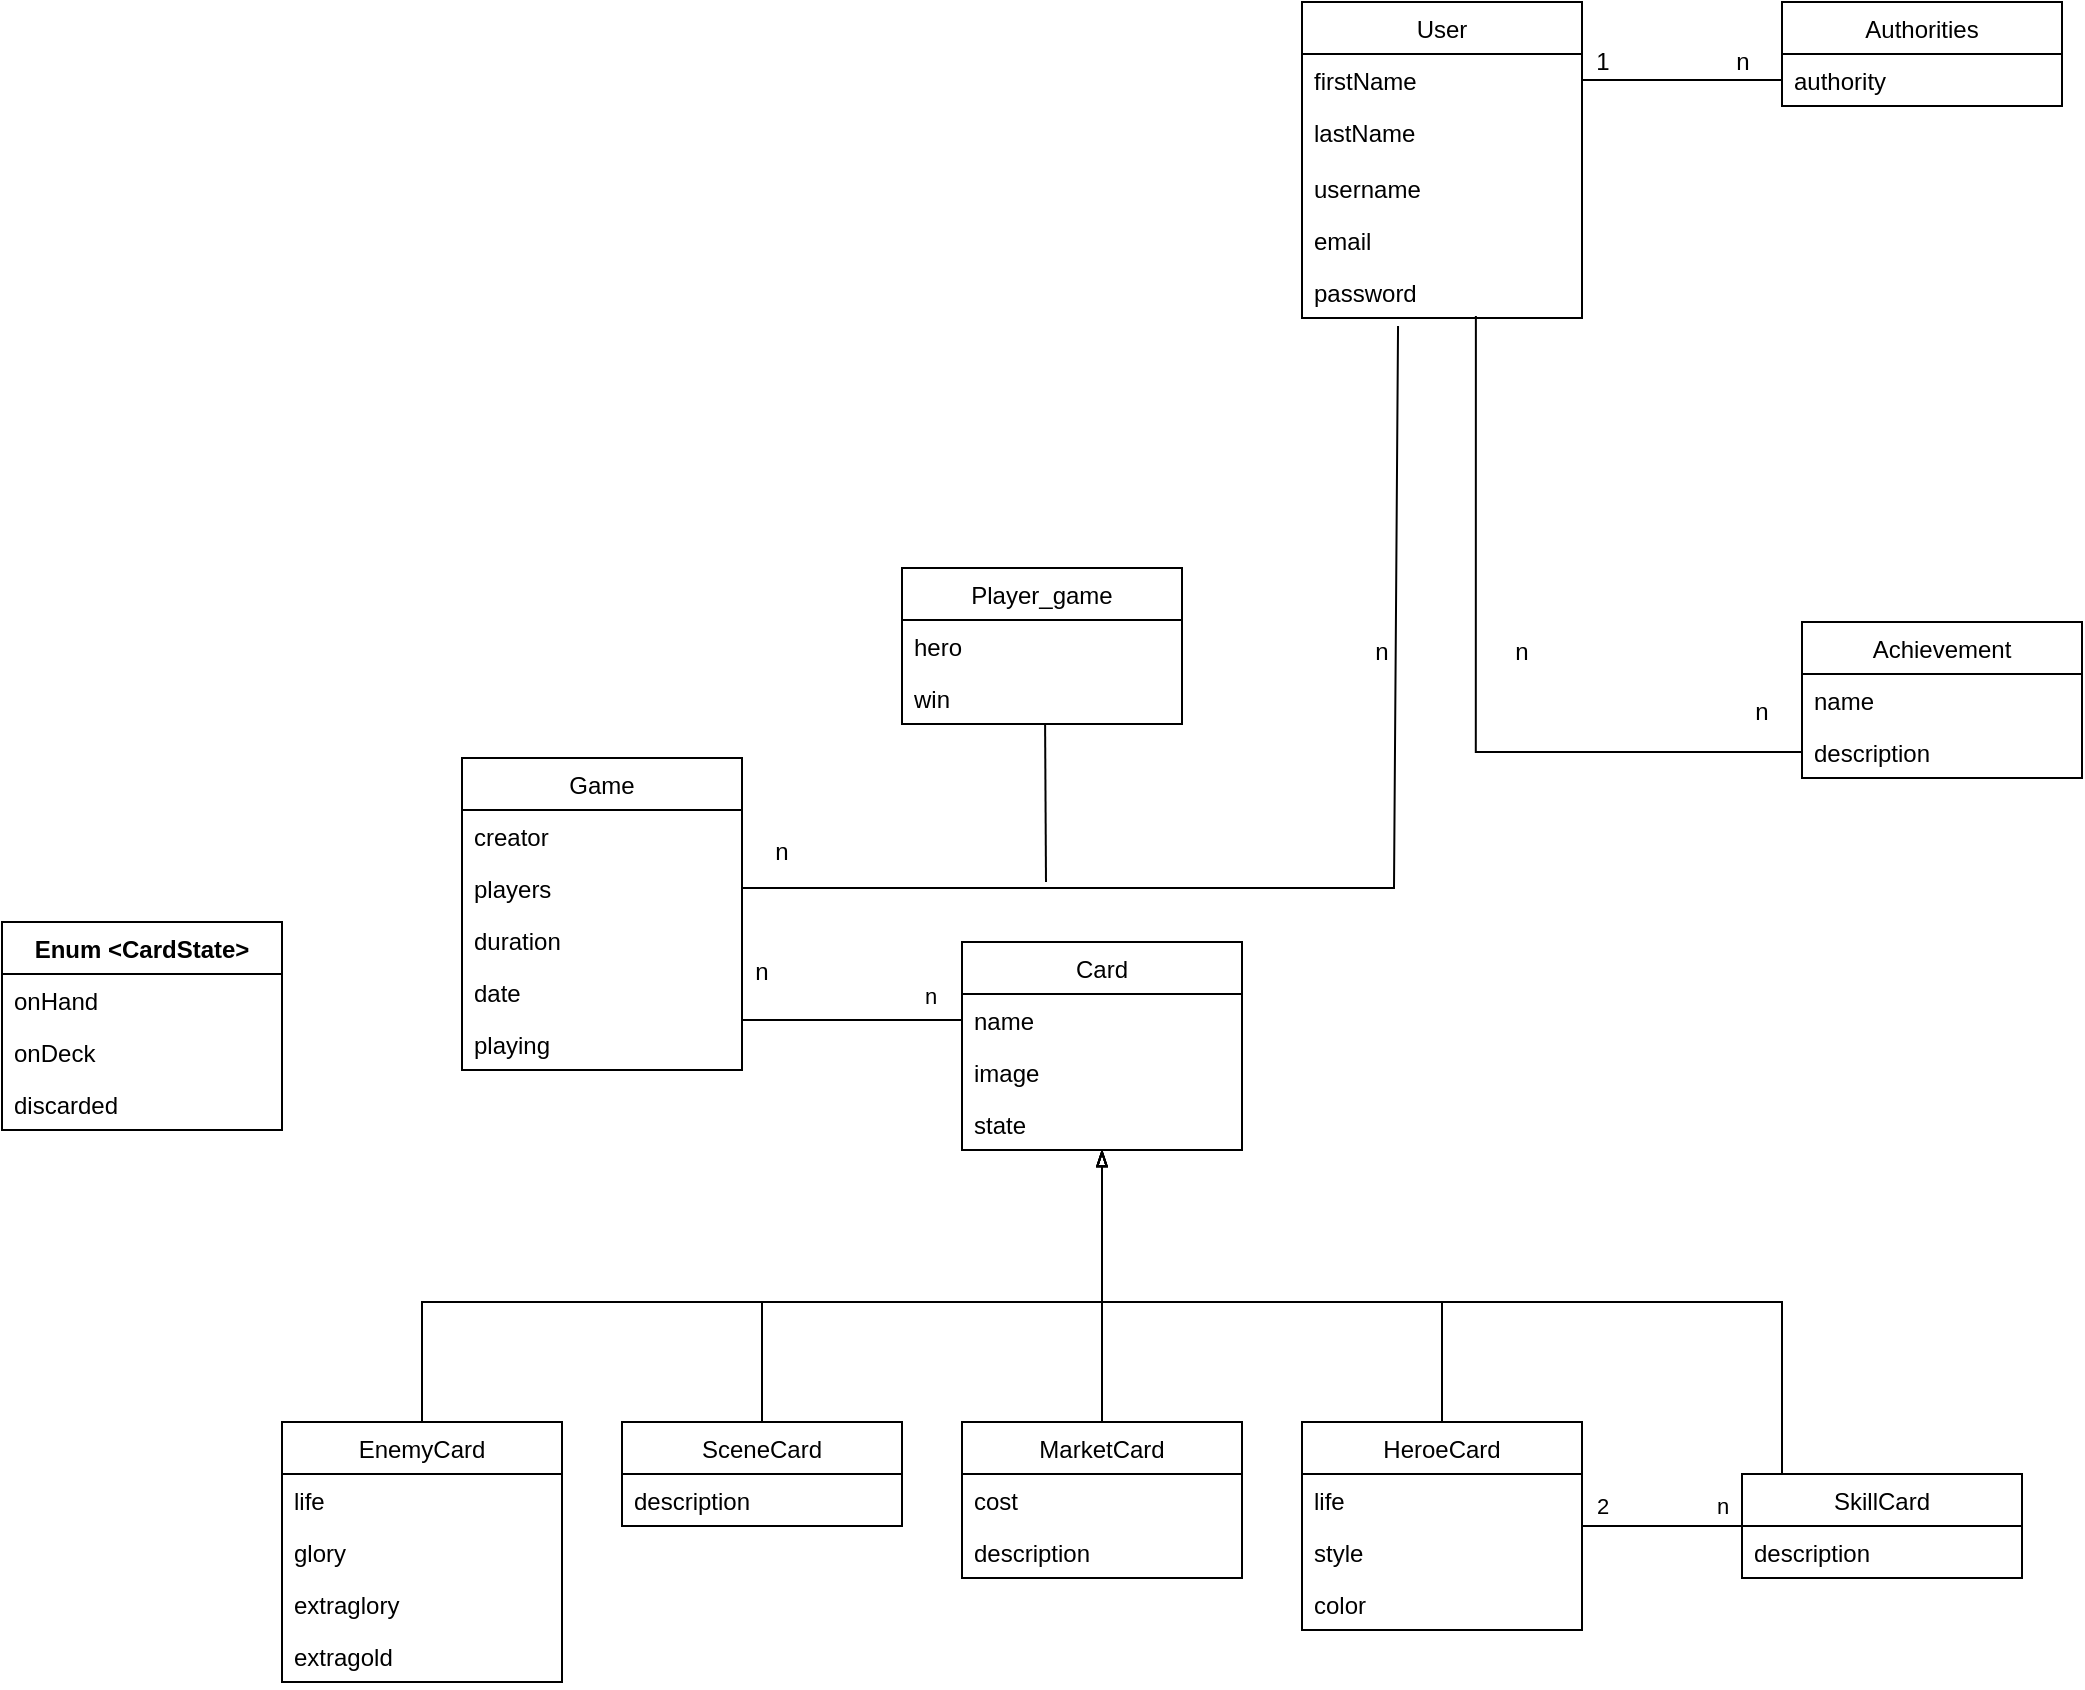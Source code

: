<mxfile version="15.8.6" type="device"><diagram id="5QW7dXuiNfjxBVD_iQNm" name="Page-1"><mxGraphModel dx="2236" dy="1938" grid="1" gridSize="10" guides="1" tooltips="1" connect="1" arrows="1" fold="1" page="1" pageScale="1" pageWidth="827" pageHeight="1169" math="0" shadow="0"><root><mxCell id="0"/><mxCell id="1" parent="0"/><mxCell id="kMzUIys20muueJnqYKSy-5" value="User" style="swimlane;fontStyle=0;childLayout=stackLayout;horizontal=1;startSize=26;fillColor=none;horizontalStack=0;resizeParent=1;resizeParentMax=0;resizeLast=0;collapsible=1;marginBottom=0;" parent="1" vertex="1"><mxGeometry x="40" y="-310" width="140" height="158" as="geometry"/></mxCell><mxCell id="kMzUIys20muueJnqYKSy-6" value="firstName" style="text;strokeColor=none;fillColor=none;align=left;verticalAlign=top;spacingLeft=4;spacingRight=4;overflow=hidden;rotatable=0;points=[[0,0.5],[1,0.5]];portConstraint=eastwest;" parent="kMzUIys20muueJnqYKSy-5" vertex="1"><mxGeometry y="26" width="140" height="26" as="geometry"/></mxCell><mxCell id="kMzUIys20muueJnqYKSy-7" value="lastName" style="text;strokeColor=none;fillColor=none;align=left;verticalAlign=top;spacingLeft=4;spacingRight=4;overflow=hidden;rotatable=0;points=[[0,0.5],[1,0.5]];portConstraint=eastwest;" parent="kMzUIys20muueJnqYKSy-5" vertex="1"><mxGeometry y="52" width="140" height="28" as="geometry"/></mxCell><mxCell id="kMzUIys20muueJnqYKSy-11" value="username" style="text;strokeColor=none;fillColor=none;align=left;verticalAlign=top;spacingLeft=4;spacingRight=4;overflow=hidden;rotatable=0;points=[[0,0.5],[1,0.5]];portConstraint=eastwest;" parent="kMzUIys20muueJnqYKSy-5" vertex="1"><mxGeometry y="80" width="140" height="26" as="geometry"/></mxCell><mxCell id="kMzUIys20muueJnqYKSy-12" value="email" style="text;strokeColor=none;fillColor=none;align=left;verticalAlign=top;spacingLeft=4;spacingRight=4;overflow=hidden;rotatable=0;points=[[0,0.5],[1,0.5]];portConstraint=eastwest;" parent="kMzUIys20muueJnqYKSy-5" vertex="1"><mxGeometry y="106" width="140" height="26" as="geometry"/></mxCell><mxCell id="kMzUIys20muueJnqYKSy-13" value="password" style="text;strokeColor=none;fillColor=none;align=left;verticalAlign=top;spacingLeft=4;spacingRight=4;overflow=hidden;rotatable=0;points=[[0,0.5],[1,0.5]];portConstraint=eastwest;" parent="kMzUIys20muueJnqYKSy-5" vertex="1"><mxGeometry y="132" width="140" height="26" as="geometry"/></mxCell><mxCell id="kMzUIys20muueJnqYKSy-56" value="Game" style="swimlane;fontStyle=0;childLayout=stackLayout;horizontal=1;startSize=26;fillColor=none;horizontalStack=0;resizeParent=1;resizeParentMax=0;resizeLast=0;collapsible=1;marginBottom=0;" parent="1" vertex="1"><mxGeometry x="-380" y="68" width="140" height="156" as="geometry"/></mxCell><mxCell id="kMzUIys20muueJnqYKSy-57" value="creator" style="text;strokeColor=none;fillColor=none;align=left;verticalAlign=top;spacingLeft=4;spacingRight=4;overflow=hidden;rotatable=0;points=[[0,0.5],[1,0.5]];portConstraint=eastwest;" parent="kMzUIys20muueJnqYKSy-56" vertex="1"><mxGeometry y="26" width="140" height="26" as="geometry"/></mxCell><mxCell id="kMzUIys20muueJnqYKSy-58" value="players" style="text;strokeColor=none;fillColor=none;align=left;verticalAlign=top;spacingLeft=4;spacingRight=4;overflow=hidden;rotatable=0;points=[[0,0.5],[1,0.5]];portConstraint=eastwest;" parent="kMzUIys20muueJnqYKSy-56" vertex="1"><mxGeometry y="52" width="140" height="26" as="geometry"/></mxCell><mxCell id="kMzUIys20muueJnqYKSy-69" value="duration" style="text;strokeColor=none;fillColor=none;align=left;verticalAlign=top;spacingLeft=4;spacingRight=4;overflow=hidden;rotatable=0;points=[[0,0.5],[1,0.5]];portConstraint=eastwest;" parent="kMzUIys20muueJnqYKSy-56" vertex="1"><mxGeometry y="78" width="140" height="26" as="geometry"/></mxCell><mxCell id="kMzUIys20muueJnqYKSy-70" value="date" style="text;strokeColor=none;fillColor=none;align=left;verticalAlign=top;spacingLeft=4;spacingRight=4;overflow=hidden;rotatable=0;points=[[0,0.5],[1,0.5]];portConstraint=eastwest;" parent="kMzUIys20muueJnqYKSy-56" vertex="1"><mxGeometry y="104" width="140" height="26" as="geometry"/></mxCell><mxCell id="V3T_LrGRhLhdjSliKFeT-54" value="playing" style="text;strokeColor=none;fillColor=none;align=left;verticalAlign=top;spacingLeft=4;spacingRight=4;overflow=hidden;rotatable=0;points=[[0,0.5],[1,0.5]];portConstraint=eastwest;" parent="kMzUIys20muueJnqYKSy-56" vertex="1"><mxGeometry y="130" width="140" height="26" as="geometry"/></mxCell><mxCell id="kMzUIys20muueJnqYKSy-75" value="" style="endArrow=none;html=1;rounded=0;exitX=0.343;exitY=1.154;exitDx=0;exitDy=0;exitPerimeter=0;endFill=0;" parent="1" source="kMzUIys20muueJnqYKSy-13" edge="1"><mxGeometry width="50" height="50" relative="1" as="geometry"><mxPoint x="85.96" y="1" as="sourcePoint"/><mxPoint x="-240" y="133" as="targetPoint"/><Array as="points"><mxPoint x="86" y="133"/></Array></mxGeometry></mxCell><mxCell id="V3T_LrGRhLhdjSliKFeT-11" value="Enum &lt;CardState&gt;" style="swimlane;fontStyle=1;childLayout=stackLayout;horizontal=1;startSize=26;fillColor=none;horizontalStack=0;resizeParent=1;resizeParentMax=0;resizeLast=0;collapsible=1;marginBottom=0;" parent="1" vertex="1"><mxGeometry x="-610" y="150" width="140" height="104" as="geometry"/></mxCell><mxCell id="V3T_LrGRhLhdjSliKFeT-12" value="onHand" style="text;strokeColor=none;fillColor=none;align=left;verticalAlign=top;spacingLeft=4;spacingRight=4;overflow=hidden;rotatable=0;points=[[0,0.5],[1,0.5]];portConstraint=eastwest;" parent="V3T_LrGRhLhdjSliKFeT-11" vertex="1"><mxGeometry y="26" width="140" height="26" as="geometry"/></mxCell><mxCell id="V3T_LrGRhLhdjSliKFeT-13" value="onDeck" style="text;strokeColor=none;fillColor=none;align=left;verticalAlign=top;spacingLeft=4;spacingRight=4;overflow=hidden;rotatable=0;points=[[0,0.5],[1,0.5]];portConstraint=eastwest;" parent="V3T_LrGRhLhdjSliKFeT-11" vertex="1"><mxGeometry y="52" width="140" height="26" as="geometry"/></mxCell><mxCell id="V3T_LrGRhLhdjSliKFeT-14" value="discarded" style="text;strokeColor=none;fillColor=none;align=left;verticalAlign=top;spacingLeft=4;spacingRight=4;overflow=hidden;rotatable=0;points=[[0,0.5],[1,0.5]];portConstraint=eastwest;" parent="V3T_LrGRhLhdjSliKFeT-11" vertex="1"><mxGeometry y="78" width="140" height="26" as="geometry"/></mxCell><mxCell id="V3T_LrGRhLhdjSliKFeT-18" style="edgeStyle=orthogonalEdgeStyle;rounded=0;orthogonalLoop=1;jettySize=auto;html=1;exitX=0.621;exitY=0.962;exitDx=0;exitDy=0;entryX=0;entryY=0.5;entryDx=0;entryDy=0;exitPerimeter=0;endArrow=none;endFill=0;" parent="1" source="kMzUIys20muueJnqYKSy-13" target="V3T_LrGRhLhdjSliKFeT-21" edge="1"><mxGeometry relative="1" as="geometry"><mxPoint x="130" as="sourcePoint"/><mxPoint x="130" y="120" as="targetPoint"/></mxGeometry></mxCell><mxCell id="V3T_LrGRhLhdjSliKFeT-19" value="Achievement" style="swimlane;fontStyle=0;childLayout=stackLayout;horizontal=1;startSize=26;fillColor=none;horizontalStack=0;resizeParent=1;resizeParentMax=0;resizeLast=0;collapsible=1;marginBottom=0;" parent="1" vertex="1"><mxGeometry x="290" width="140" height="78" as="geometry"/></mxCell><mxCell id="V3T_LrGRhLhdjSliKFeT-20" value="name" style="text;strokeColor=none;fillColor=none;align=left;verticalAlign=top;spacingLeft=4;spacingRight=4;overflow=hidden;rotatable=0;points=[[0,0.5],[1,0.5]];portConstraint=eastwest;" parent="V3T_LrGRhLhdjSliKFeT-19" vertex="1"><mxGeometry y="26" width="140" height="26" as="geometry"/></mxCell><mxCell id="V3T_LrGRhLhdjSliKFeT-21" value="description" style="text;strokeColor=none;fillColor=none;align=left;verticalAlign=top;spacingLeft=4;spacingRight=4;overflow=hidden;rotatable=0;points=[[0,0.5],[1,0.5]];portConstraint=eastwest;" parent="V3T_LrGRhLhdjSliKFeT-19" vertex="1"><mxGeometry y="52" width="140" height="26" as="geometry"/></mxCell><mxCell id="V3T_LrGRhLhdjSliKFeT-26" value="n" style="text;html=1;strokeColor=none;fillColor=none;align=center;verticalAlign=middle;whiteSpace=wrap;rounded=0;" parent="1" vertex="1"><mxGeometry x="140" width="20" height="30" as="geometry"/></mxCell><mxCell id="V3T_LrGRhLhdjSliKFeT-27" value="n" style="text;html=1;strokeColor=none;fillColor=none;align=center;verticalAlign=middle;whiteSpace=wrap;rounded=0;" parent="1" vertex="1"><mxGeometry x="260" y="30" width="20" height="30" as="geometry"/></mxCell><mxCell id="V3T_LrGRhLhdjSliKFeT-32" value="n" style="text;html=1;strokeColor=none;fillColor=none;align=center;verticalAlign=middle;whiteSpace=wrap;rounded=0;" parent="1" vertex="1"><mxGeometry x="-230" y="100" width="20" height="30" as="geometry"/></mxCell><mxCell id="V3T_LrGRhLhdjSliKFeT-33" value="n" style="text;html=1;strokeColor=none;fillColor=none;align=center;verticalAlign=middle;whiteSpace=wrap;rounded=0;" parent="1" vertex="1"><mxGeometry x="70" width="20" height="30" as="geometry"/></mxCell><mxCell id="V3T_LrGRhLhdjSliKFeT-46" value="Player_game" style="swimlane;fontStyle=0;childLayout=stackLayout;horizontal=1;startSize=26;fillColor=none;horizontalStack=0;resizeParent=1;resizeParentMax=0;resizeLast=0;collapsible=1;marginBottom=0;" parent="1" vertex="1"><mxGeometry x="-160" y="-27" width="140" height="78" as="geometry"/></mxCell><mxCell id="V3T_LrGRhLhdjSliKFeT-49" value="hero" style="text;strokeColor=none;fillColor=none;align=left;verticalAlign=top;spacingLeft=4;spacingRight=4;overflow=hidden;rotatable=0;points=[[0,0.5],[1,0.5]];portConstraint=eastwest;" parent="V3T_LrGRhLhdjSliKFeT-46" vertex="1"><mxGeometry y="26" width="140" height="26" as="geometry"/></mxCell><mxCell id="V3T_LrGRhLhdjSliKFeT-50" value="win" style="text;strokeColor=none;fillColor=none;align=left;verticalAlign=top;spacingLeft=4;spacingRight=4;overflow=hidden;rotatable=0;points=[[0,0.5],[1,0.5]];portConstraint=eastwest;" parent="V3T_LrGRhLhdjSliKFeT-46" vertex="1"><mxGeometry y="52" width="140" height="26" as="geometry"/></mxCell><mxCell id="V3T_LrGRhLhdjSliKFeT-58" value="" style="endArrow=none;html=1;rounded=0;endFill=0;" parent="1" target="6z1dCOskcpQBzx7gBo_v-13" edge="1"><mxGeometry width="50" height="50" relative="1" as="geometry"><mxPoint x="-240" y="199" as="sourcePoint"/><mxPoint x="-180" y="320" as="targetPoint"/><Array as="points"><mxPoint x="-200" y="199"/></Array></mxGeometry></mxCell><mxCell id="6z1dCOskcpQBzx7gBo_v-16" value="n" style="edgeLabel;html=1;align=center;verticalAlign=middle;resizable=0;points=[];" vertex="1" connectable="0" parent="V3T_LrGRhLhdjSliKFeT-58"><mxGeometry x="0.929" y="2" relative="1" as="geometry"><mxPoint x="-12" y="-10" as="offset"/></mxGeometry></mxCell><mxCell id="V3T_LrGRhLhdjSliKFeT-59" value="n" style="text;html=1;strokeColor=none;fillColor=none;align=center;verticalAlign=middle;whiteSpace=wrap;rounded=0;" parent="1" vertex="1"><mxGeometry x="-240" y="160" width="20" height="30" as="geometry"/></mxCell><mxCell id="tt07W1bUoJnQ5xhBazBZ-2" value="" style="endArrow=none;html=1;rounded=0;entryX=0.511;entryY=0.984;entryDx=0;entryDy=0;entryPerimeter=0;" parent="1" target="V3T_LrGRhLhdjSliKFeT-50" edge="1"><mxGeometry width="50" height="50" relative="1" as="geometry"><mxPoint x="-88" y="130" as="sourcePoint"/><mxPoint x="-30" y="110" as="targetPoint"/></mxGeometry></mxCell><mxCell id="6z1dCOskcpQBzx7gBo_v-1" value="Authorities" style="swimlane;fontStyle=0;childLayout=stackLayout;horizontal=1;startSize=26;fillColor=none;horizontalStack=0;resizeParent=1;resizeParentMax=0;resizeLast=0;collapsible=1;marginBottom=0;" vertex="1" parent="1"><mxGeometry x="280" y="-310" width="140" height="52" as="geometry"/></mxCell><mxCell id="6z1dCOskcpQBzx7gBo_v-3" value="authority" style="text;strokeColor=none;fillColor=none;align=left;verticalAlign=top;spacingLeft=4;spacingRight=4;overflow=hidden;rotatable=0;points=[[0,0.5],[1,0.5]];portConstraint=eastwest;" vertex="1" parent="6z1dCOskcpQBzx7gBo_v-1"><mxGeometry y="26" width="140" height="26" as="geometry"/></mxCell><mxCell id="6z1dCOskcpQBzx7gBo_v-5" style="edgeStyle=orthogonalEdgeStyle;rounded=0;orthogonalLoop=1;jettySize=auto;html=1;entryX=0;entryY=0.5;entryDx=0;entryDy=0;endArrow=none;endFill=0;" edge="1" parent="1" source="kMzUIys20muueJnqYKSy-6" target="6z1dCOskcpQBzx7gBo_v-3"><mxGeometry relative="1" as="geometry"/></mxCell><mxCell id="6z1dCOskcpQBzx7gBo_v-6" value="1" style="text;html=1;align=center;verticalAlign=middle;resizable=0;points=[];autosize=1;strokeColor=none;fillColor=none;" vertex="1" parent="1"><mxGeometry x="180" y="-290" width="20" height="20" as="geometry"/></mxCell><mxCell id="6z1dCOskcpQBzx7gBo_v-7" value="n" style="text;html=1;align=center;verticalAlign=middle;resizable=0;points=[];autosize=1;strokeColor=none;fillColor=none;" vertex="1" parent="1"><mxGeometry x="250" y="-290" width="20" height="20" as="geometry"/></mxCell><mxCell id="6z1dCOskcpQBzx7gBo_v-29" style="edgeStyle=orthogonalEdgeStyle;rounded=0;orthogonalLoop=1;jettySize=auto;html=1;entryX=0.5;entryY=0;entryDx=0;entryDy=0;endArrow=none;endFill=0;startArrow=blockThin;startFill=0;" edge="1" parent="1" source="6z1dCOskcpQBzx7gBo_v-12" target="6z1dCOskcpQBzx7gBo_v-17"><mxGeometry relative="1" as="geometry"><Array as="points"><mxPoint x="-60" y="340"/><mxPoint x="-400" y="340"/></Array></mxGeometry></mxCell><mxCell id="6z1dCOskcpQBzx7gBo_v-31" style="edgeStyle=orthogonalEdgeStyle;rounded=0;orthogonalLoop=1;jettySize=auto;html=1;entryX=0.5;entryY=0;entryDx=0;entryDy=0;startArrow=blockThin;startFill=0;endArrow=none;endFill=0;" edge="1" parent="1" source="6z1dCOskcpQBzx7gBo_v-12" target="6z1dCOskcpQBzx7gBo_v-23"><mxGeometry relative="1" as="geometry"/></mxCell><mxCell id="6z1dCOskcpQBzx7gBo_v-32" style="edgeStyle=orthogonalEdgeStyle;rounded=0;orthogonalLoop=1;jettySize=auto;html=1;entryX=0.5;entryY=0;entryDx=0;entryDy=0;startArrow=blockThin;startFill=0;endArrow=none;endFill=0;" edge="1" parent="1" source="6z1dCOskcpQBzx7gBo_v-12" target="6z1dCOskcpQBzx7gBo_v-21"><mxGeometry relative="1" as="geometry"><Array as="points"><mxPoint x="-60" y="340"/><mxPoint x="110" y="340"/></Array></mxGeometry></mxCell><mxCell id="6z1dCOskcpQBzx7gBo_v-33" style="edgeStyle=orthogonalEdgeStyle;rounded=0;orthogonalLoop=1;jettySize=auto;html=1;entryX=0.5;entryY=0;entryDx=0;entryDy=0;startArrow=blockThin;startFill=0;endArrow=none;endFill=0;" edge="1" parent="1" source="6z1dCOskcpQBzx7gBo_v-12" target="6z1dCOskcpQBzx7gBo_v-27"><mxGeometry relative="1" as="geometry"><Array as="points"><mxPoint x="-60" y="340"/><mxPoint x="280" y="340"/></Array></mxGeometry></mxCell><mxCell id="6z1dCOskcpQBzx7gBo_v-45" style="edgeStyle=orthogonalEdgeStyle;rounded=0;orthogonalLoop=1;jettySize=auto;html=1;entryX=0.5;entryY=0;entryDx=0;entryDy=0;startArrow=blockThin;startFill=0;endArrow=none;endFill=0;" edge="1" parent="1" source="6z1dCOskcpQBzx7gBo_v-12" target="6z1dCOskcpQBzx7gBo_v-25"><mxGeometry relative="1" as="geometry"><Array as="points"><mxPoint x="-60" y="340"/><mxPoint x="-230" y="340"/></Array></mxGeometry></mxCell><mxCell id="6z1dCOskcpQBzx7gBo_v-12" value="Card" style="swimlane;fontStyle=0;childLayout=stackLayout;horizontal=1;startSize=26;fillColor=none;horizontalStack=0;resizeParent=1;resizeParentMax=0;resizeLast=0;collapsible=1;marginBottom=0;" vertex="1" parent="1"><mxGeometry x="-130" y="160" width="140" height="104" as="geometry"/></mxCell><mxCell id="6z1dCOskcpQBzx7gBo_v-13" value="name" style="text;strokeColor=none;fillColor=none;align=left;verticalAlign=top;spacingLeft=4;spacingRight=4;overflow=hidden;rotatable=0;points=[[0,0.5],[1,0.5]];portConstraint=eastwest;" vertex="1" parent="6z1dCOskcpQBzx7gBo_v-12"><mxGeometry y="26" width="140" height="26" as="geometry"/></mxCell><mxCell id="6z1dCOskcpQBzx7gBo_v-14" value="image" style="text;strokeColor=none;fillColor=none;align=left;verticalAlign=top;spacingLeft=4;spacingRight=4;overflow=hidden;rotatable=0;points=[[0,0.5],[1,0.5]];portConstraint=eastwest;" vertex="1" parent="6z1dCOskcpQBzx7gBo_v-12"><mxGeometry y="52" width="140" height="26" as="geometry"/></mxCell><mxCell id="6z1dCOskcpQBzx7gBo_v-57" value="state" style="text;strokeColor=none;fillColor=none;align=left;verticalAlign=top;spacingLeft=4;spacingRight=4;overflow=hidden;rotatable=0;points=[[0,0.5],[1,0.5]];portConstraint=eastwest;" vertex="1" parent="6z1dCOskcpQBzx7gBo_v-12"><mxGeometry y="78" width="140" height="26" as="geometry"/></mxCell><mxCell id="6z1dCOskcpQBzx7gBo_v-17" value="EnemyCard" style="swimlane;fontStyle=0;childLayout=stackLayout;horizontal=1;startSize=26;fillColor=none;horizontalStack=0;resizeParent=1;resizeParentMax=0;resizeLast=0;collapsible=1;marginBottom=0;" vertex="1" parent="1"><mxGeometry x="-470" y="400" width="140" height="130" as="geometry"/></mxCell><mxCell id="6z1dCOskcpQBzx7gBo_v-18" value="life" style="text;strokeColor=none;fillColor=none;align=left;verticalAlign=top;spacingLeft=4;spacingRight=4;overflow=hidden;rotatable=0;points=[[0,0.5],[1,0.5]];portConstraint=eastwest;" vertex="1" parent="6z1dCOskcpQBzx7gBo_v-17"><mxGeometry y="26" width="140" height="26" as="geometry"/></mxCell><mxCell id="6z1dCOskcpQBzx7gBo_v-36" value="glory" style="text;strokeColor=none;fillColor=none;align=left;verticalAlign=top;spacingLeft=4;spacingRight=4;overflow=hidden;rotatable=0;points=[[0,0.5],[1,0.5]];portConstraint=eastwest;" vertex="1" parent="6z1dCOskcpQBzx7gBo_v-17"><mxGeometry y="52" width="140" height="26" as="geometry"/></mxCell><mxCell id="6z1dCOskcpQBzx7gBo_v-37" value="extraglory" style="text;strokeColor=none;fillColor=none;align=left;verticalAlign=top;spacingLeft=4;spacingRight=4;overflow=hidden;rotatable=0;points=[[0,0.5],[1,0.5]];portConstraint=eastwest;" vertex="1" parent="6z1dCOskcpQBzx7gBo_v-17"><mxGeometry y="78" width="140" height="26" as="geometry"/></mxCell><mxCell id="6z1dCOskcpQBzx7gBo_v-38" value="extragold" style="text;strokeColor=none;fillColor=none;align=left;verticalAlign=top;spacingLeft=4;spacingRight=4;overflow=hidden;rotatable=0;points=[[0,0.5],[1,0.5]];portConstraint=eastwest;" vertex="1" parent="6z1dCOskcpQBzx7gBo_v-17"><mxGeometry y="104" width="140" height="26" as="geometry"/></mxCell><mxCell id="6z1dCOskcpQBzx7gBo_v-52" style="edgeStyle=orthogonalEdgeStyle;rounded=1;orthogonalLoop=1;jettySize=auto;html=1;entryX=0;entryY=0.5;entryDx=0;entryDy=0;startArrow=none;startFill=0;endArrow=none;endFill=0;strokeColor=default;" edge="1" parent="1" source="6z1dCOskcpQBzx7gBo_v-21" target="6z1dCOskcpQBzx7gBo_v-27"><mxGeometry relative="1" as="geometry"/></mxCell><mxCell id="6z1dCOskcpQBzx7gBo_v-21" value="HeroeCard" style="swimlane;fontStyle=0;childLayout=stackLayout;horizontal=1;startSize=26;fillColor=none;horizontalStack=0;resizeParent=1;resizeParentMax=0;resizeLast=0;collapsible=1;marginBottom=0;" vertex="1" parent="1"><mxGeometry x="40" y="400" width="140" height="104" as="geometry"/></mxCell><mxCell id="6z1dCOskcpQBzx7gBo_v-22" value="life" style="text;strokeColor=none;fillColor=none;align=left;verticalAlign=top;spacingLeft=4;spacingRight=4;overflow=hidden;rotatable=0;points=[[0,0.5],[1,0.5]];portConstraint=eastwest;" vertex="1" parent="6z1dCOskcpQBzx7gBo_v-21"><mxGeometry y="26" width="140" height="26" as="geometry"/></mxCell><mxCell id="6z1dCOskcpQBzx7gBo_v-39" value="style" style="text;strokeColor=none;fillColor=none;align=left;verticalAlign=top;spacingLeft=4;spacingRight=4;overflow=hidden;rotatable=0;points=[[0,0.5],[1,0.5]];portConstraint=eastwest;" vertex="1" parent="6z1dCOskcpQBzx7gBo_v-21"><mxGeometry y="52" width="140" height="26" as="geometry"/></mxCell><mxCell id="6z1dCOskcpQBzx7gBo_v-40" value="color" style="text;strokeColor=none;fillColor=none;align=left;verticalAlign=top;spacingLeft=4;spacingRight=4;overflow=hidden;rotatable=0;points=[[0,0.5],[1,0.5]];portConstraint=eastwest;" vertex="1" parent="6z1dCOskcpQBzx7gBo_v-21"><mxGeometry y="78" width="140" height="26" as="geometry"/></mxCell><mxCell id="6z1dCOskcpQBzx7gBo_v-23" value="MarketCard" style="swimlane;fontStyle=0;childLayout=stackLayout;horizontal=1;startSize=26;fillColor=none;horizontalStack=0;resizeParent=1;resizeParentMax=0;resizeLast=0;collapsible=1;marginBottom=0;" vertex="1" parent="1"><mxGeometry x="-130" y="400" width="140" height="78" as="geometry"/></mxCell><mxCell id="6z1dCOskcpQBzx7gBo_v-24" value="cost" style="text;strokeColor=none;fillColor=none;align=left;verticalAlign=top;spacingLeft=4;spacingRight=4;overflow=hidden;rotatable=0;points=[[0,0.5],[1,0.5]];portConstraint=eastwest;" vertex="1" parent="6z1dCOskcpQBzx7gBo_v-23"><mxGeometry y="26" width="140" height="26" as="geometry"/></mxCell><mxCell id="6z1dCOskcpQBzx7gBo_v-42" value="description" style="text;strokeColor=none;fillColor=none;align=left;verticalAlign=top;spacingLeft=4;spacingRight=4;overflow=hidden;rotatable=0;points=[[0,0.5],[1,0.5]];portConstraint=eastwest;" vertex="1" parent="6z1dCOskcpQBzx7gBo_v-23"><mxGeometry y="52" width="140" height="26" as="geometry"/></mxCell><mxCell id="6z1dCOskcpQBzx7gBo_v-25" value="SceneCard" style="swimlane;fontStyle=0;childLayout=stackLayout;horizontal=1;startSize=26;fillColor=none;horizontalStack=0;resizeParent=1;resizeParentMax=0;resizeLast=0;collapsible=1;marginBottom=0;" vertex="1" parent="1"><mxGeometry x="-300" y="400" width="140" height="52" as="geometry"/></mxCell><mxCell id="6z1dCOskcpQBzx7gBo_v-26" value="description" style="text;strokeColor=none;fillColor=none;align=left;verticalAlign=top;spacingLeft=4;spacingRight=4;overflow=hidden;rotatable=0;points=[[0,0.5],[1,0.5]];portConstraint=eastwest;" vertex="1" parent="6z1dCOskcpQBzx7gBo_v-25"><mxGeometry y="26" width="140" height="26" as="geometry"/></mxCell><mxCell id="6z1dCOskcpQBzx7gBo_v-27" value="SkillCard" style="swimlane;fontStyle=0;childLayout=stackLayout;horizontal=1;startSize=26;fillColor=none;horizontalStack=0;resizeParent=1;resizeParentMax=0;resizeLast=0;collapsible=1;marginBottom=0;" vertex="1" parent="1"><mxGeometry x="260" y="426" width="140" height="52" as="geometry"/></mxCell><mxCell id="6z1dCOskcpQBzx7gBo_v-28" value="description" style="text;strokeColor=none;fillColor=none;align=left;verticalAlign=top;spacingLeft=4;spacingRight=4;overflow=hidden;rotatable=0;points=[[0,0.5],[1,0.5]];portConstraint=eastwest;" vertex="1" parent="6z1dCOskcpQBzx7gBo_v-27"><mxGeometry y="26" width="140" height="26" as="geometry"/></mxCell><mxCell id="6z1dCOskcpQBzx7gBo_v-53" value="&lt;font style=&quot;font-size: 11px;&quot;&gt;2&lt;/font&gt;" style="text;html=1;align=center;verticalAlign=middle;resizable=0;points=[];autosize=1;strokeColor=none;fillColor=none;fontSize=11;" vertex="1" parent="1"><mxGeometry x="180" y="432" width="20" height="20" as="geometry"/></mxCell><mxCell id="6z1dCOskcpQBzx7gBo_v-54" value="n" style="text;html=1;align=center;verticalAlign=middle;resizable=0;points=[];autosize=1;strokeColor=none;fillColor=none;fontSize=11;" vertex="1" parent="1"><mxGeometry x="240" y="432" width="20" height="20" as="geometry"/></mxCell></root></mxGraphModel></diagram></mxfile>